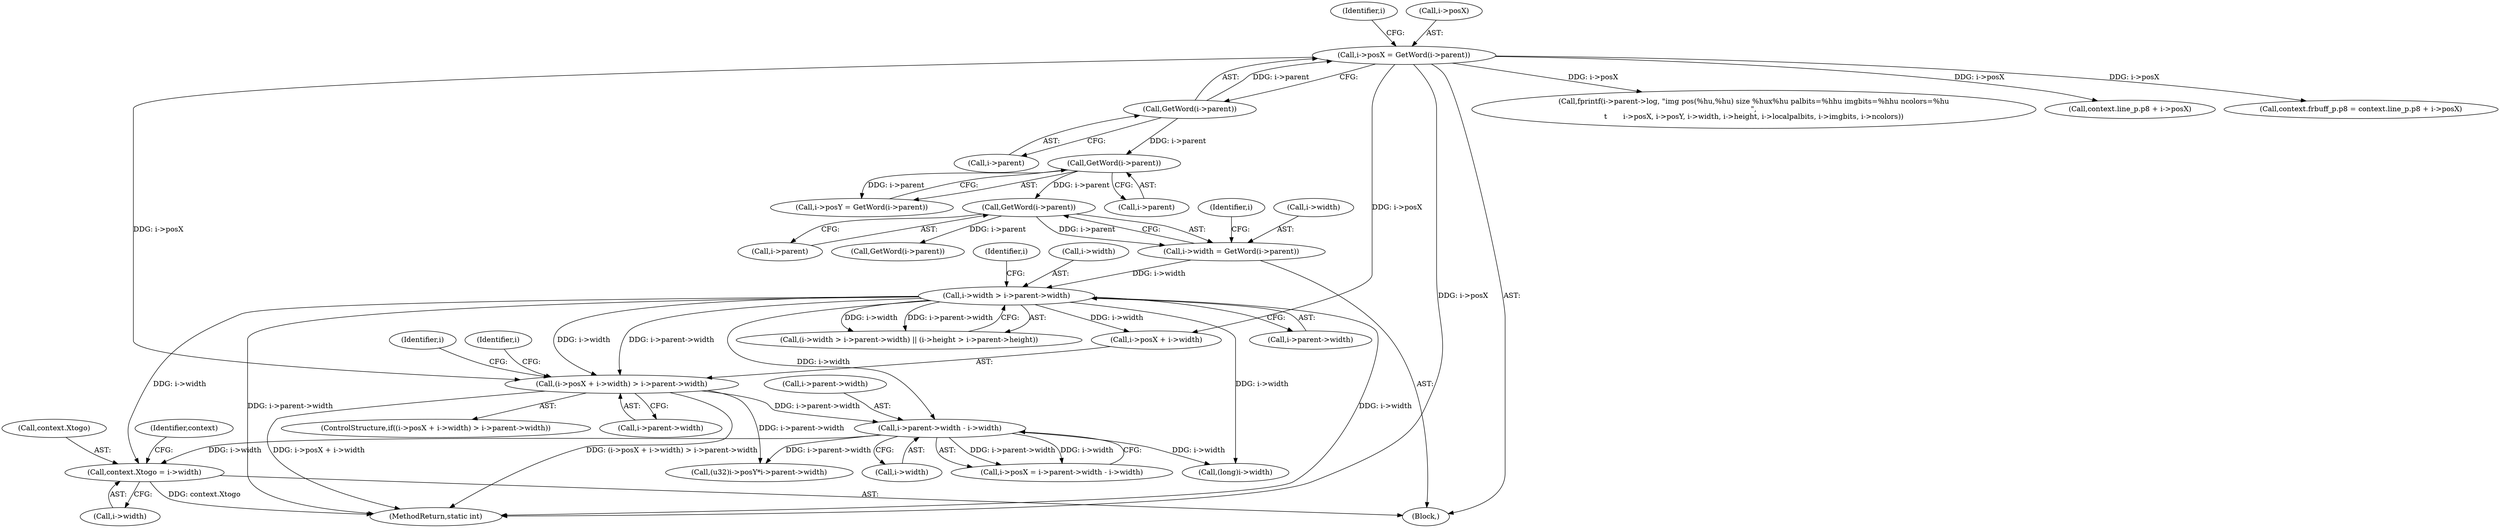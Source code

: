 digraph "0_ngiflib_b588a2249c7abbfc52173e32ee11d6facef82f89@pointer" {
"1000311" [label="(Call,context.Xtogo = i->width)"];
"1000261" [label="(Call,i->parent->width - i->width)"];
"1000230" [label="(Call,(i->posX + i->width) > i->parent->width)"];
"1000160" [label="(Call,i->posX = GetWord(i->parent))"];
"1000164" [label="(Call,GetWord(i->parent))"];
"1000194" [label="(Call,i->width > i->parent->width)"];
"1000176" [label="(Call,i->width = GetWord(i->parent))"];
"1000180" [label="(Call,GetWord(i->parent))"];
"1000172" [label="(Call,GetWord(i->parent))"];
"1000230" [label="(Call,(i->posX + i->width) > i->parent->width)"];
"1000164" [label="(Call,GetWord(i->parent))"];
"1000181" [label="(Call,i->parent)"];
"1000320" [label="(Identifier,context)"];
"1000129" [label="(Block,)"];
"1000261" [label="(Call,i->parent->width - i->width)"];
"1000267" [label="(Call,i->width)"];
"1000188" [label="(Call,GetWord(i->parent))"];
"1000180" [label="(Call,GetWord(i->parent))"];
"1000311" [label="(Call,context.Xtogo = i->width)"];
"1000186" [label="(Identifier,i)"];
"1000274" [label="(Identifier,i)"];
"1000315" [label="(Call,i->width)"];
"1000205" [label="(Identifier,i)"];
"1000580" [label="(Call,fprintf(i->parent->log, \"img pos(%hu,%hu) size %hux%hu palbits=%hhu imgbits=%hhu ncolors=%hu\n\",\n\t       i->posX, i->posY, i->width, i->height, i->localpalbits, i->imgbits, i->ncolors))"];
"1000176" [label="(Call,i->width = GetWord(i->parent))"];
"1000172" [label="(Call,GetWord(i->parent))"];
"1000229" [label="(ControlStructure,if((i->posX + i->width) > i->parent->width))"];
"1000165" [label="(Call,i->parent)"];
"1000912" [label="(MethodReturn,static int)"];
"1000339" [label="(Call,(u32)i->posY*i->parent->width)"];
"1000170" [label="(Identifier,i)"];
"1000193" [label="(Call,(i->width > i->parent->width) || (i->height > i->parent->height))"];
"1000238" [label="(Call,i->parent->width)"];
"1000247" [label="(Identifier,i)"];
"1000262" [label="(Call,i->parent->width)"];
"1000312" [label="(Call,context.Xtogo)"];
"1000356" [label="(Call,context.line_p.p8 + i->posX)"];
"1000168" [label="(Call,i->posY = GetWord(i->parent))"];
"1000173" [label="(Call,i->parent)"];
"1000177" [label="(Call,i->width)"];
"1000195" [label="(Call,i->width)"];
"1000194" [label="(Call,i->width > i->parent->width)"];
"1000257" [label="(Call,i->posX = i->parent->width - i->width)"];
"1000368" [label="(Call,(long)i->width)"];
"1000231" [label="(Call,i->posX + i->width)"];
"1000350" [label="(Call,context.frbuff_p.p8 = context.line_p.p8 + i->posX)"];
"1000198" [label="(Call,i->parent->width)"];
"1000161" [label="(Call,i->posX)"];
"1000160" [label="(Call,i->posX = GetWord(i->parent))"];
"1000311" -> "1000129"  [label="AST: "];
"1000311" -> "1000315"  [label="CFG: "];
"1000312" -> "1000311"  [label="AST: "];
"1000315" -> "1000311"  [label="AST: "];
"1000320" -> "1000311"  [label="CFG: "];
"1000311" -> "1000912"  [label="DDG: context.Xtogo"];
"1000261" -> "1000311"  [label="DDG: i->width"];
"1000194" -> "1000311"  [label="DDG: i->width"];
"1000261" -> "1000257"  [label="AST: "];
"1000261" -> "1000267"  [label="CFG: "];
"1000262" -> "1000261"  [label="AST: "];
"1000267" -> "1000261"  [label="AST: "];
"1000257" -> "1000261"  [label="CFG: "];
"1000261" -> "1000257"  [label="DDG: i->parent->width"];
"1000261" -> "1000257"  [label="DDG: i->width"];
"1000230" -> "1000261"  [label="DDG: i->parent->width"];
"1000194" -> "1000261"  [label="DDG: i->width"];
"1000261" -> "1000339"  [label="DDG: i->parent->width"];
"1000261" -> "1000368"  [label="DDG: i->width"];
"1000230" -> "1000229"  [label="AST: "];
"1000230" -> "1000238"  [label="CFG: "];
"1000231" -> "1000230"  [label="AST: "];
"1000238" -> "1000230"  [label="AST: "];
"1000247" -> "1000230"  [label="CFG: "];
"1000274" -> "1000230"  [label="CFG: "];
"1000230" -> "1000912"  [label="DDG: i->posX + i->width"];
"1000230" -> "1000912"  [label="DDG: (i->posX + i->width) > i->parent->width"];
"1000160" -> "1000230"  [label="DDG: i->posX"];
"1000194" -> "1000230"  [label="DDG: i->width"];
"1000194" -> "1000230"  [label="DDG: i->parent->width"];
"1000230" -> "1000339"  [label="DDG: i->parent->width"];
"1000160" -> "1000129"  [label="AST: "];
"1000160" -> "1000164"  [label="CFG: "];
"1000161" -> "1000160"  [label="AST: "];
"1000164" -> "1000160"  [label="AST: "];
"1000170" -> "1000160"  [label="CFG: "];
"1000160" -> "1000912"  [label="DDG: i->posX"];
"1000164" -> "1000160"  [label="DDG: i->parent"];
"1000160" -> "1000231"  [label="DDG: i->posX"];
"1000160" -> "1000350"  [label="DDG: i->posX"];
"1000160" -> "1000356"  [label="DDG: i->posX"];
"1000160" -> "1000580"  [label="DDG: i->posX"];
"1000164" -> "1000165"  [label="CFG: "];
"1000165" -> "1000164"  [label="AST: "];
"1000164" -> "1000172"  [label="DDG: i->parent"];
"1000194" -> "1000193"  [label="AST: "];
"1000194" -> "1000198"  [label="CFG: "];
"1000195" -> "1000194"  [label="AST: "];
"1000198" -> "1000194"  [label="AST: "];
"1000205" -> "1000194"  [label="CFG: "];
"1000193" -> "1000194"  [label="CFG: "];
"1000194" -> "1000912"  [label="DDG: i->width"];
"1000194" -> "1000912"  [label="DDG: i->parent->width"];
"1000194" -> "1000193"  [label="DDG: i->width"];
"1000194" -> "1000193"  [label="DDG: i->parent->width"];
"1000176" -> "1000194"  [label="DDG: i->width"];
"1000194" -> "1000231"  [label="DDG: i->width"];
"1000194" -> "1000368"  [label="DDG: i->width"];
"1000176" -> "1000129"  [label="AST: "];
"1000176" -> "1000180"  [label="CFG: "];
"1000177" -> "1000176"  [label="AST: "];
"1000180" -> "1000176"  [label="AST: "];
"1000186" -> "1000176"  [label="CFG: "];
"1000180" -> "1000176"  [label="DDG: i->parent"];
"1000180" -> "1000181"  [label="CFG: "];
"1000181" -> "1000180"  [label="AST: "];
"1000172" -> "1000180"  [label="DDG: i->parent"];
"1000180" -> "1000188"  [label="DDG: i->parent"];
"1000172" -> "1000168"  [label="AST: "];
"1000172" -> "1000173"  [label="CFG: "];
"1000173" -> "1000172"  [label="AST: "];
"1000168" -> "1000172"  [label="CFG: "];
"1000172" -> "1000168"  [label="DDG: i->parent"];
}
